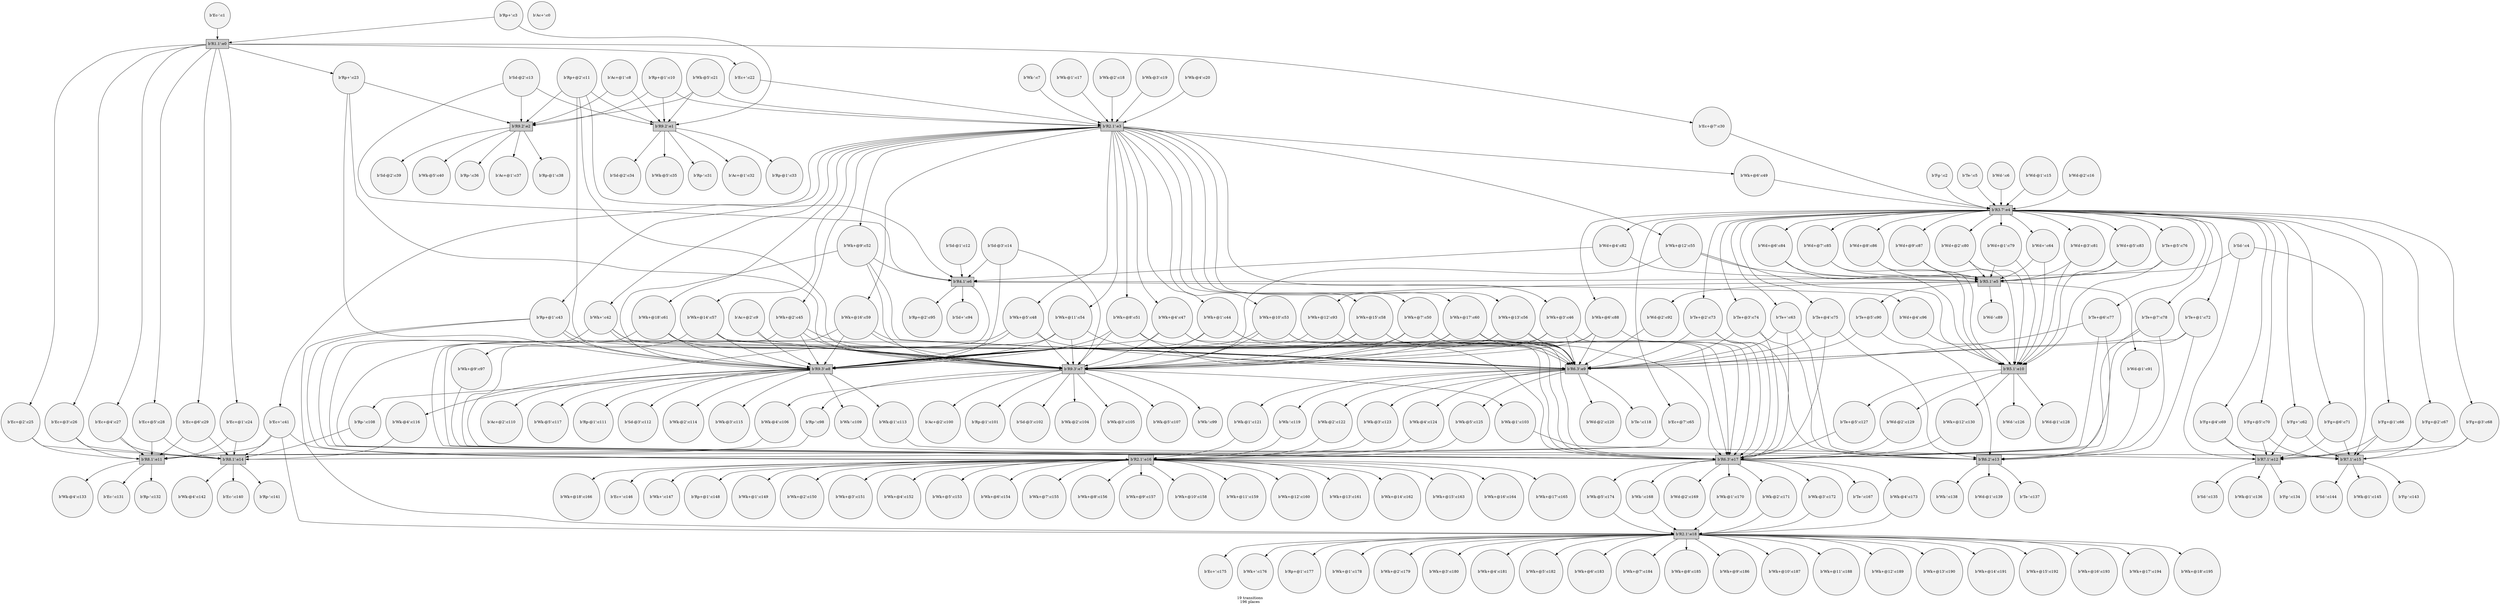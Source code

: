 digraph {
	/* transitions */
	node	[shape=box style=filled fillcolor=gray80];
	t139745404620112 [label="b'R1.1':e0"];
	t139745404620176 [label="b'R9.2':e1"];
	t139745404620240 [label="b'R9.2':e2"];
	t139745404620304 [label="b'R2.1':e3"];
	t139745404620368 [label="b'R3.7':e4"];
	t139745404620496 [label="b'R5.1':e5"];
	t139745404620560 [label="b'R4.1':e6"];
	t139745404620624 [label="b'R9.3':e7"];
	t139745404620688 [label="b'R9.3':e8"];
	t139745404620432 [label="b'R6.3':e9"];
	t139745404620752 [label="b'R5.1':e10"];
	t139745404215376 [label="b'R8.1':e11"];
	t139745404215440 [label="b'R7.1':e12"];
	t139745404215504 [label="b'R6.2':e13"];
	t139745404215568 [label="b'R8.1':e14"];
	t139745404215632 [label="b'R7.1':e15"];
	t139745404215696 [label="b'R2.1':e16"];
	t139745404215760 [label="b'R6.3':e17"];
	t139745404215824 [label="b'R2.1':e18"];

	/* places, flow and context relations */
	node	[shape=circle fillcolor=gray95];
	p139745404869520 [label="b'Ac+':c0"];

	p139745404869584 [label="b'Ec-':c1"];
	p139745404869584 -> t139745404620112;

	p139745404869648 [label="b'Fg-':c2"];
	p139745404869648 -> t139745404620368;

	p139745404869712 [label="b'Rp+':c3"];
	p139745404869712 -> t139745404620176;
	p139745404869712 -> t139745404620112;

	p139745404869776 [label="b'Sd-':c4"];
	p139745404869776 -> t139745404620560;
	p139745404869776 -> t139745404215632;
	p139745404869776 -> t139745404215440;

	p139745404869904 [label="b'Te-':c5"];
	p139745404869904 -> t139745404620368;

	p139745404869968 [label="b'Wd-':c6"];
	p139745404869968 -> t139745404620368;

	p139745404870032 [label="b'Wk-':c7"];
	p139745404870032 -> t139745404620304;

	p139745404870096 [label="b'Ac+@1':c8"];
	p139745404870096 -> t139745404620176;
	p139745404870096 -> t139745404620240;

	p139745404869840 [label="b'Ac+@2':c9"];
	p139745404869840 -> t139745404620688;
	p139745404869840 -> t139745404620624;

	p139745404870160 [label="b'Rp+@1':c10"];
	p139745404870160 -> t139745404620304;
	p139745404870160 -> t139745404620176;
	p139745404870160 -> t139745404620240;

	p139745404870224 [label="b'Rp+@2':c11"];
	p139745404870224 -> t139745404620688;
	p139745404870224 -> t139745404620560;
	p139745404870224 -> t139745404620624;
	p139745404870224 -> t139745404620176;
	p139745404870224 -> t139745404620240;

	p139745404870288 [label="b'Sd-@1':c12"];
	p139745404870288 -> t139745404620560;

	p139745404870352 [label="b'Sd-@2':c13"];
	p139745404870352 -> t139745404620560;
	p139745404870352 -> t139745404620176;
	p139745404870352 -> t139745404620240;

	p139745404870416 [label="b'Sd-@3':c14"];
	p139745404870416 -> t139745404620688;
	p139745404870416 -> t139745404620560;
	p139745404870416 -> t139745404620624;

	p139745404870480 [label="b'Wd-@1':c15"];
	p139745404870480 -> t139745404620368;

	p139745404870544 [label="b'Wd-@2':c16"];
	p139745404870544 -> t139745404620368;

	p139745404870608 [label="b'Wk-@1':c17"];
	p139745404870608 -> t139745404620304;

	p139745404903504 [label="b'Wk-@2':c18"];
	p139745404903504 -> t139745404620304;

	p139745404903568 [label="b'Wk-@3':c19"];
	p139745404903568 -> t139745404620304;

	p139745404903632 [label="b'Wk-@4':c20"];
	p139745404903632 -> t139745404620304;

	p139745404903696 [label="b'Wk-@5':c21"];
	p139745404903696 -> t139745404620304;
	p139745404903696 -> t139745404620176;
	p139745404903696 -> t139745404620240;

	p139745404903760 [label="b'Ec+':c22"];
	t139745404620112 -> p139745404903760;
	p139745404903760 -> t139745404620304;

	p139745404903824 [label="b'Rp+':c23"];
	t139745404620112 -> p139745404903824;
	p139745404903824 -> t139745404620688;
	p139745404903824 -> t139745404620624;
	p139745404903824 -> t139745404620240;

	p139745404903888 [label="b'Ec+@1':c24"];
	t139745404620112 -> p139745404903888;
	p139745404903888 -> t139745404215568;
	p139745404903888 -> t139745404215376;

	p139745404903952 [label="b'Ec+@2':c25"];
	t139745404620112 -> p139745404903952;
	p139745404903952 -> t139745404215568;
	p139745404903952 -> t139745404215376;

	p139745404904016 [label="b'Ec+@3':c26"];
	t139745404620112 -> p139745404904016;
	p139745404904016 -> t139745404215568;
	p139745404904016 -> t139745404215376;

	p139745404904080 [label="b'Ec+@4':c27"];
	t139745404620112 -> p139745404904080;
	p139745404904080 -> t139745404215568;
	p139745404904080 -> t139745404215376;

	p139745404904144 [label="b'Ec+@5':c28"];
	t139745404620112 -> p139745404904144;
	p139745404904144 -> t139745404215568;
	p139745404904144 -> t139745404215376;

	p139745404904208 [label="b'Ec+@6':c29"];
	t139745404620112 -> p139745404904208;
	p139745404904208 -> t139745404215568;
	p139745404904208 -> t139745404215376;

	p139745404904272 [label="b'Ec+@7':c30"];
	t139745404620112 -> p139745404904272;
	p139745404904272 -> t139745404620368;

	p139745404904336 [label="b'Rp-':c31"];
	t139745404620176 -> p139745404904336;

	p139745404904400 [label="b'Ac+@1':c32"];
	t139745404620176 -> p139745404904400;

	p139745404904464 [label="b'Rp-@1':c33"];
	t139745404620176 -> p139745404904464;

	p139745404904528 [label="b'Sd-@2':c34"];
	t139745404620176 -> p139745404904528;

	p139745404904592 [label="b'Wk-@5':c35"];
	t139745404620176 -> p139745404904592;

	p139745404904656 [label="b'Rp-':c36"];
	t139745404620240 -> p139745404904656;

	p139745404904720 [label="b'Ac+@1':c37"];
	t139745404620240 -> p139745404904720;

	p139745404904784 [label="b'Rp-@1':c38"];
	t139745404620240 -> p139745404904784;

	p139745404904848 [label="b'Sd-@2':c39"];
	t139745404620240 -> p139745404904848;

	p139745404904912 [label="b'Wk-@5':c40"];
	t139745404620240 -> p139745404904912;

	p139745404904976 [label="b'Ec+':c41"];
	t139745404620304 -> p139745404904976;
	p139745404904976 -> t139745404215568;
	p139745404904976 -> t139745404215376;
	p139745404904976 -> t139745404215696;
	p139745404904976 -> t139745404215824;

	p139745404905040 [label="b'Wk+':c42"];
	t139745404620304 -> p139745404905040;
	p139745404905040 -> t139745404620432;
	p139745404905040 -> t139745404620688;
	p139745404905040 -> t139745404215760;
	p139745404905040 -> t139745404620624;

	p139745404905104 [label="b'Rp+@1':c43"];
	t139745404620304 -> p139745404905104;
	p139745404905104 -> t139745404620688;
	p139745404905104 -> t139745404620624;
	p139745404905104 -> t139745404215696;
	p139745404905104 -> t139745404215824;

	p139745404905168 [label="b'Wk+@1':c44"];
	t139745404620304 -> p139745404905168;
	p139745404905168 -> t139745404620432;
	p139745404905168 -> t139745404620688;
	p139745404905168 -> t139745404215760;
	p139745404905168 -> t139745404620624;

	p139745404905232 [label="b'Wk+@2':c45"];
	t139745404620304 -> p139745404905232;
	p139745404905232 -> t139745404620432;
	p139745404905232 -> t139745404620688;
	p139745404905232 -> t139745404215760;
	p139745404905232 -> t139745404620624;

	p139745404905296 [label="b'Wk+@3':c46"];
	t139745404620304 -> p139745404905296;
	p139745404905296 -> t139745404620432;
	p139745404905296 -> t139745404620688;
	p139745404905296 -> t139745404215760;
	p139745404905296 -> t139745404620624;

	p139745404905360 [label="b'Wk+@4':c47"];
	t139745404620304 -> p139745404905360;
	p139745404905360 -> t139745404620432;
	p139745404905360 -> t139745404620688;
	p139745404905360 -> t139745404215760;
	p139745404905360 -> t139745404620624;

	p139745404905424 [label="b'Wk+@5':c48"];
	t139745404620304 -> p139745404905424;
	p139745404905424 -> t139745404620432;
	p139745404905424 -> t139745404620688;
	p139745404905424 -> t139745404215760;
	p139745404905424 -> t139745404620624;

	p139745404905488 [label="b'Wk+@6':c49"];
	t139745404620304 -> p139745404905488;
	p139745404905488 -> t139745404620368;

	p139745404905552 [label="b'Wk+@7':c50"];
	t139745404620304 -> p139745404905552;
	p139745404905552 -> t139745404620432;
	p139745404905552 -> t139745404620688;
	p139745404905552 -> t139745404215760;
	p139745404905552 -> t139745404620624;

	p139745404905616 [label="b'Wk+@8':c51"];
	t139745404620304 -> p139745404905616;
	p139745404905616 -> t139745404620432;
	p139745404905616 -> t139745404620688;
	p139745404905616 -> t139745404215760;
	p139745404905616 -> t139745404620624;

	p139745404905680 [label="b'Wk+@9':c52"];
	t139745404620304 -> p139745404905680;
	p139745404905680 -> t139745404620688;
	p139745404905680 -> t139745404620560;
	p139745404905680 -> t139745404620624;
	p139745404905680 -> t139745404620432;

	p139745404905744 [label="b'Wk+@10':c53"];
	t139745404620304 -> p139745404905744;
	p139745404905744 -> t139745404620432;
	p139745404905744 -> t139745404620688;
	p139745404905744 -> t139745404215760;
	p139745404905744 -> t139745404620624;

	p139745404905808 [label="b'Wk+@11':c54"];
	t139745404620304 -> p139745404905808;
	p139745404905808 -> t139745404620432;
	p139745404905808 -> t139745404620688;
	p139745404905808 -> t139745404215760;
	p139745404905808 -> t139745404620624;

	p139745404905872 [label="b'Wk+@12':c55"];
	t139745404620304 -> p139745404905872;
	p139745404905872 -> t139745404620624;
	p139745404905872 -> t139745404620752;
	p139745404905872 -> t139745404620496;

	p139745404905936 [label="b'Wk+@13':c56"];
	t139745404620304 -> p139745404905936;
	p139745404905936 -> t139745404620432;
	p139745404905936 -> t139745404620688;
	p139745404905936 -> t139745404215760;
	p139745404905936 -> t139745404620624;

	p139745404906000 [label="b'Wk+@14':c57"];
	t139745404620304 -> p139745404906000;
	p139745404906000 -> t139745404620432;
	p139745404906000 -> t139745404620688;
	p139745404906000 -> t139745404215760;
	p139745404906000 -> t139745404620624;

	p139745404906064 [label="b'Wk+@15':c58"];
	t139745404620304 -> p139745404906064;
	p139745404906064 -> t139745404620432;
	p139745404906064 -> t139745404620688;
	p139745404906064 -> t139745404215760;
	p139745404906064 -> t139745404620624;

	p139745404906128 [label="b'Wk+@16':c59"];
	t139745404620304 -> p139745404906128;
	p139745404906128 -> t139745404620432;
	p139745404906128 -> t139745404620688;
	p139745404906128 -> t139745404215760;
	p139745404906128 -> t139745404620624;

	p139745404906192 [label="b'Wk+@17':c60"];
	t139745404620304 -> p139745404906192;
	p139745404906192 -> t139745404620432;
	p139745404906192 -> t139745404620688;
	p139745404906192 -> t139745404215760;
	p139745404906192 -> t139745404620624;

	p139745404906256 [label="b'Wk+@18':c61"];
	t139745404620304 -> p139745404906256;
	p139745404906256 -> t139745404620432;
	p139745404906256 -> t139745404620688;
	p139745404906256 -> t139745404215760;
	p139745404906256 -> t139745404620624;

	p139745404906320 [label="b'Fg+':c62"];
	t139745404620368 -> p139745404906320;
	p139745404906320 -> t139745404215440;
	p139745404906320 -> t139745404215632;

	p139745404906384 [label="b'Te+':c63"];
	t139745404620368 -> p139745404906384;
	p139745404906384 -> t139745404620432;
	p139745404906384 -> t139745404215760;
	p139745404906384 -> t139745404215504;

	p139745404906448 [label="b'Wd+':c64"];
	t139745404620368 -> p139745404906448;
	p139745404906448 -> t139745404620752;
	p139745404906448 -> t139745404620496;

	p139745404906512 [label="b'Ec+@7':c65"];
	t139745404620368 -> p139745404906512;
	p139745404906512 -> t139745404215568;
	p139745404906512 -> t139745404215376;

	p139745404906576 [label="b'Fg+@1':c66"];
	t139745404620368 -> p139745404906576;
	p139745404906576 -> t139745404215440;
	p139745404906576 -> t139745404215632;

	p139745404906640 [label="b'Fg+@2':c67"];
	t139745404620368 -> p139745404906640;
	p139745404906640 -> t139745404215440;
	p139745404906640 -> t139745404215632;

	p139745404906704 [label="b'Fg+@3':c68"];
	t139745404620368 -> p139745404906704;
	p139745404906704 -> t139745404215440;
	p139745404906704 -> t139745404215632;

	p139745404906768 [label="b'Fg+@4':c69"];
	t139745404620368 -> p139745404906768;
	p139745404906768 -> t139745404215440;
	p139745404906768 -> t139745404215632;

	p139745404906832 [label="b'Fg+@5':c70"];
	t139745404620368 -> p139745404906832;
	p139745404906832 -> t139745404215440;
	p139745404906832 -> t139745404215632;

	p139745404906896 [label="b'Fg+@6':c71"];
	t139745404620368 -> p139745404906896;
	p139745404906896 -> t139745404215440;
	p139745404906896 -> t139745404215632;

	p139745404906960 [label="b'Te+@1':c72"];
	t139745404620368 -> p139745404906960;
	p139745404906960 -> t139745404620432;
	p139745404906960 -> t139745404215760;
	p139745404906960 -> t139745404215504;

	p139745404907024 [label="b'Te+@2':c73"];
	t139745404620368 -> p139745404907024;
	p139745404907024 -> t139745404620432;
	p139745404907024 -> t139745404215760;
	p139745404907024 -> t139745404215504;

	p139745404907088 [label="b'Te+@3':c74"];
	t139745404620368 -> p139745404907088;
	p139745404907088 -> t139745404620432;
	p139745404907088 -> t139745404215760;
	p139745404907088 -> t139745404215504;

	p139745404907152 [label="b'Te+@4':c75"];
	t139745404620368 -> p139745404907152;
	p139745404907152 -> t139745404620432;
	p139745404907152 -> t139745404215760;
	p139745404907152 -> t139745404215504;

	p139745404907216 [label="b'Te+@5':c76"];
	t139745404620368 -> p139745404907216;
	p139745404907216 -> t139745404620752;
	p139745404907216 -> t139745404620496;

	p139745404907280 [label="b'Te+@6':c77"];
	t139745404620368 -> p139745404907280;
	p139745404907280 -> t139745404620432;
	p139745404907280 -> t139745404215760;
	p139745404907280 -> t139745404215504;

	p139745404907344 [label="b'Te+@7':c78"];
	t139745404620368 -> p139745404907344;
	p139745404907344 -> t139745404620432;
	p139745404907344 -> t139745404215760;
	p139745404907344 -> t139745404215504;

	p139745404907408 [label="b'Wd+@1':c79"];
	t139745404620368 -> p139745404907408;
	p139745404907408 -> t139745404620752;
	p139745404907408 -> t139745404620496;

	p139745404907472 [label="b'Wd+@2':c80"];
	t139745404620368 -> p139745404907472;
	p139745404907472 -> t139745404620752;
	p139745404907472 -> t139745404620496;

	p139745404498000 [label="b'Wd+@3':c81"];
	t139745404620368 -> p139745404498000;
	p139745404498000 -> t139745404620752;
	p139745404498000 -> t139745404620496;

	p139745404498064 [label="b'Wd+@4':c82"];
	t139745404620368 -> p139745404498064;
	p139745404498064 -> t139745404620560;
	p139745404498064 -> t139745404620496;

	p139745404498128 [label="b'Wd+@5':c83"];
	t139745404620368 -> p139745404498128;
	p139745404498128 -> t139745404620752;
	p139745404498128 -> t139745404620496;

	p139745404498192 [label="b'Wd+@6':c84"];
	t139745404620368 -> p139745404498192;
	p139745404498192 -> t139745404620752;
	p139745404498192 -> t139745404620496;

	p139745404498256 [label="b'Wd+@7':c85"];
	t139745404620368 -> p139745404498256;
	p139745404498256 -> t139745404620752;
	p139745404498256 -> t139745404620496;

	p139745404498320 [label="b'Wd+@8':c86"];
	t139745404620368 -> p139745404498320;
	p139745404498320 -> t139745404620752;
	p139745404498320 -> t139745404620496;

	p139745404498384 [label="b'Wd+@9':c87"];
	t139745404620368 -> p139745404498384;
	p139745404498384 -> t139745404620752;
	p139745404498384 -> t139745404620496;

	p139745404498448 [label="b'Wk+@6':c88"];
	t139745404620368 -> p139745404498448;
	p139745404498448 -> t139745404620432;
	p139745404498448 -> t139745404620688;
	p139745404498448 -> t139745404215760;
	p139745404498448 -> t139745404620624;

	p139745404498512 [label="b'Wd-':c89"];
	t139745404620496 -> p139745404498512;

	p139745404498576 [label="b'Te+@5':c90"];
	t139745404620496 -> p139745404498576;
	p139745404498576 -> t139745404620432;
	p139745404498576 -> t139745404215504;

	p139745404498640 [label="b'Wd-@1':c91"];
	t139745404620496 -> p139745404498640;
	p139745404498640 -> t139745404215504;

	p139745404498704 [label="b'Wd-@2':c92"];
	t139745404620496 -> p139745404498704;
	p139745404498704 -> t139745404620432;

	p139745404498768 [label="b'Wk+@12':c93"];
	t139745404620496 -> p139745404498768;
	p139745404498768 -> t139745404620688;
	p139745404498768 -> t139745404620432;

	p139745404498832 [label="b'Sd+':c94"];
	t139745404620560 -> p139745404498832;

	p139745404498896 [label="b'Rp+@2':c95"];
	t139745404620560 -> p139745404498896;

	p139745404498960 [label="b'Wd+@4':c96"];
	t139745404620560 -> p139745404498960;
	p139745404498960 -> t139745404620752;

	p139745404499024 [label="b'Wk+@9':c97"];
	t139745404620560 -> p139745404499024;
	p139745404499024 -> t139745404215760;

	p139745404499088 [label="b'Rp-':c98"];
	t139745404620624 -> p139745404499088;
	p139745404499088 -> t139745404215376;

	p139745404499152 [label="b'Wk-':c99"];
	t139745404620624 -> p139745404499152;

	p139745404499216 [label="b'Ac+@2':c100"];
	t139745404620624 -> p139745404499216;

	p139745404499280 [label="b'Rp-@1':c101"];
	t139745404620624 -> p139745404499280;

	p139745404499344 [label="b'Sd-@3':c102"];
	t139745404620624 -> p139745404499344;

	p139745404499408 [label="b'Wk-@1':c103"];
	t139745404620624 -> p139745404499408;
	p139745404499408 -> t139745404215440;

	p139745404499472 [label="b'Wk-@2':c104"];
	t139745404620624 -> p139745404499472;

	p139745404499536 [label="b'Wk-@3':c105"];
	t139745404620624 -> p139745404499536;

	p139745404499600 [label="b'Wk-@4':c106"];
	t139745404620624 -> p139745404499600;
	p139745404499600 -> t139745404215376;

	p139745404499664 [label="b'Wk-@5':c107"];
	t139745404620624 -> p139745404499664;

	p139745404499728 [label="b'Rp-':c108"];
	t139745404620688 -> p139745404499728;
	p139745404499728 -> t139745404215568;

	p139745404499792 [label="b'Wk-':c109"];
	t139745404620688 -> p139745404499792;
	p139745404499792 -> t139745404215504;

	p139745404499856 [label="b'Ac+@2':c110"];
	t139745404620688 -> p139745404499856;

	p139745404499920 [label="b'Rp-@1':c111"];
	t139745404620688 -> p139745404499920;

	p139745404499984 [label="b'Sd-@3':c112"];
	t139745404620688 -> p139745404499984;

	p139745404500048 [label="b'Wk-@1':c113"];
	t139745404620688 -> p139745404500048;
	p139745404500048 -> t139745404215632;

	p139745404500112 [label="b'Wk-@2':c114"];
	t139745404620688 -> p139745404500112;

	p139745404500176 [label="b'Wk-@3':c115"];
	t139745404620688 -> p139745404500176;

	p139745404500240 [label="b'Wk-@4':c116"];
	t139745404620688 -> p139745404500240;
	p139745404500240 -> t139745404215568;

	p139745404500304 [label="b'Wk-@5':c117"];
	t139745404620688 -> p139745404500304;

	p139745404500368 [label="b'Te-':c118"];
	t139745404620432 -> p139745404500368;

	p139745404500432 [label="b'Wk-':c119"];
	t139745404620432 -> p139745404500432;
	p139745404500432 -> t139745404215696;

	p139745404500496 [label="b'Wd-@2':c120"];
	t139745404620432 -> p139745404500496;

	p139745404500560 [label="b'Wk-@1':c121"];
	t139745404620432 -> p139745404500560;
	p139745404500560 -> t139745404215696;

	p139745404500624 [label="b'Wk-@2':c122"];
	t139745404620432 -> p139745404500624;
	p139745404500624 -> t139745404215696;

	p139745404500688 [label="b'Wk-@3':c123"];
	t139745404620432 -> p139745404500688;
	p139745404500688 -> t139745404215696;

	p139745404500752 [label="b'Wk-@4':c124"];
	t139745404620432 -> p139745404500752;
	p139745404500752 -> t139745404215696;

	p139745404500816 [label="b'Wk-@5':c125"];
	t139745404620432 -> p139745404500816;
	p139745404500816 -> t139745404215696;

	p139745404500880 [label="b'Wd-':c126"];
	t139745404620752 -> p139745404500880;

	p139745404500944 [label="b'Te+@5':c127"];
	t139745404620752 -> p139745404500944;
	p139745404500944 -> t139745404215760;

	p139745404501008 [label="b'Wd-@1':c128"];
	t139745404620752 -> p139745404501008;

	p139745404501072 [label="b'Wd-@2':c129"];
	t139745404620752 -> p139745404501072;
	p139745404501072 -> t139745404215760;

	p139745404501136 [label="b'Wk+@12':c130"];
	t139745404620752 -> p139745404501136;
	p139745404501136 -> t139745404215760;

	p139745404501200 [label="b'Ec-':c131"];
	t139745404215376 -> p139745404501200;

	p139745404501264 [label="b'Rp-':c132"];
	t139745404215376 -> p139745404501264;

	p139745404501328 [label="b'Wk-@4':c133"];
	t139745404215376 -> p139745404501328;

	p139745404501392 [label="b'Fg-':c134"];
	t139745404215440 -> p139745404501392;

	p139745404501456 [label="b'Sd-':c135"];
	t139745404215440 -> p139745404501456;

	p139745404501520 [label="b'Wk-@1':c136"];
	t139745404215440 -> p139745404501520;

	p139745404501584 [label="b'Te-':c137"];
	t139745404215504 -> p139745404501584;

	p139745404501648 [label="b'Wk-':c138"];
	t139745404215504 -> p139745404501648;

	p139745404501712 [label="b'Wd-@1':c139"];
	t139745404215504 -> p139745404501712;

	p139745404501776 [label="b'Ec-':c140"];
	t139745404215568 -> p139745404501776;

	p139745404501840 [label="b'Rp-':c141"];
	t139745404215568 -> p139745404501840;

	p139745404501904 [label="b'Wk-@4':c142"];
	t139745404215568 -> p139745404501904;

	p139745404501968 [label="b'Fg-':c143"];
	t139745404215632 -> p139745404501968;

	p139745404616784 [label="b'Sd-':c144"];
	t139745404215632 -> p139745404616784;

	p139745404616848 [label="b'Wk-@1':c145"];
	t139745404215632 -> p139745404616848;

	p139745404616912 [label="b'Ec+':c146"];
	t139745404215696 -> p139745404616912;

	p139745404616976 [label="b'Wk+':c147"];
	t139745404215696 -> p139745404616976;

	p139745404617040 [label="b'Rp+@1':c148"];
	t139745404215696 -> p139745404617040;

	p139745404617104 [label="b'Wk+@1':c149"];
	t139745404215696 -> p139745404617104;

	p139745404617168 [label="b'Wk+@2':c150"];
	t139745404215696 -> p139745404617168;

	p139745404617232 [label="b'Wk+@3':c151"];
	t139745404215696 -> p139745404617232;

	p139745404617296 [label="b'Wk+@4':c152"];
	t139745404215696 -> p139745404617296;

	p139745404617360 [label="b'Wk+@5':c153"];
	t139745404215696 -> p139745404617360;

	p139745404617424 [label="b'Wk+@6':c154"];
	t139745404215696 -> p139745404617424;

	p139745404617488 [label="b'Wk+@7':c155"];
	t139745404215696 -> p139745404617488;

	p139745404617552 [label="b'Wk+@8':c156"];
	t139745404215696 -> p139745404617552;

	p139745404617616 [label="b'Wk+@9':c157"];
	t139745404215696 -> p139745404617616;

	p139745404617680 [label="b'Wk+@10':c158"];
	t139745404215696 -> p139745404617680;

	p139745404617744 [label="b'Wk+@11':c159"];
	t139745404215696 -> p139745404617744;

	p139745404617808 [label="b'Wk+@12':c160"];
	t139745404215696 -> p139745404617808;

	p139745404617872 [label="b'Wk+@13':c161"];
	t139745404215696 -> p139745404617872;

	p139745404617936 [label="b'Wk+@14':c162"];
	t139745404215696 -> p139745404617936;

	p139745404618000 [label="b'Wk+@15':c163"];
	t139745404215696 -> p139745404618000;

	p139745404618064 [label="b'Wk+@16':c164"];
	t139745404215696 -> p139745404618064;

	p139745404618128 [label="b'Wk+@17':c165"];
	t139745404215696 -> p139745404618128;

	p139745404618192 [label="b'Wk+@18':c166"];
	t139745404215696 -> p139745404618192;

	p139745404618256 [label="b'Te-':c167"];
	t139745404215760 -> p139745404618256;

	p139745404618320 [label="b'Wk-':c168"];
	t139745404215760 -> p139745404618320;
	p139745404618320 -> t139745404215824;

	p139745404618384 [label="b'Wd-@2':c169"];
	t139745404215760 -> p139745404618384;

	p139745404618448 [label="b'Wk-@1':c170"];
	t139745404215760 -> p139745404618448;
	p139745404618448 -> t139745404215824;

	p139745404618512 [label="b'Wk-@2':c171"];
	t139745404215760 -> p139745404618512;
	p139745404618512 -> t139745404215824;

	p139745404618576 [label="b'Wk-@3':c172"];
	t139745404215760 -> p139745404618576;
	p139745404618576 -> t139745404215824;

	p139745404618640 [label="b'Wk-@4':c173"];
	t139745404215760 -> p139745404618640;
	p139745404618640 -> t139745404215824;

	p139745404618704 [label="b'Wk-@5':c174"];
	t139745404215760 -> p139745404618704;
	p139745404618704 -> t139745404215824;

	p139745404618768 [label="b'Ec+':c175"];
	t139745404215824 -> p139745404618768;

	p139745404618832 [label="b'Wk+':c176"];
	t139745404215824 -> p139745404618832;

	p139745404618896 [label="b'Rp+@1':c177"];
	t139745404215824 -> p139745404618896;

	p139745404618960 [label="b'Wk+@1':c178"];
	t139745404215824 -> p139745404618960;

	p139745404619024 [label="b'Wk+@2':c179"];
	t139745404215824 -> p139745404619024;

	p139745404619088 [label="b'Wk+@3':c180"];
	t139745404215824 -> p139745404619088;

	p139745404619152 [label="b'Wk+@4':c181"];
	t139745404215824 -> p139745404619152;

	p139745404619216 [label="b'Wk+@5':c182"];
	t139745404215824 -> p139745404619216;

	p139745404619280 [label="b'Wk+@6':c183"];
	t139745404215824 -> p139745404619280;

	p139745404619344 [label="b'Wk+@7':c184"];
	t139745404215824 -> p139745404619344;

	p139745404619408 [label="b'Wk+@8':c185"];
	t139745404215824 -> p139745404619408;

	p139745404619472 [label="b'Wk+@9':c186"];
	t139745404215824 -> p139745404619472;

	p139745404619536 [label="b'Wk+@10':c187"];
	t139745404215824 -> p139745404619536;

	p139745404619600 [label="b'Wk+@11':c188"];
	t139745404215824 -> p139745404619600;

	p139745404619664 [label="b'Wk+@12':c189"];
	t139745404215824 -> p139745404619664;

	p139745404619728 [label="b'Wk+@13':c190"];
	t139745404215824 -> p139745404619728;

	p139745404619792 [label="b'Wk+@14':c191"];
	t139745404215824 -> p139745404619792;

	p139745404619856 [label="b'Wk+@15':c192"];
	t139745404215824 -> p139745404619856;

	p139745404619920 [label="b'Wk+@16':c193"];
	t139745404215824 -> p139745404619920;

	p139745404619984 [label="b'Wk+@17':c194"];
	t139745404215824 -> p139745404619984;

	p139745404620048 [label="b'Wk+@18':c195"];
	t139745404215824 -> p139745404620048;

	graph [label="19 transitions\n196 places"];
}
